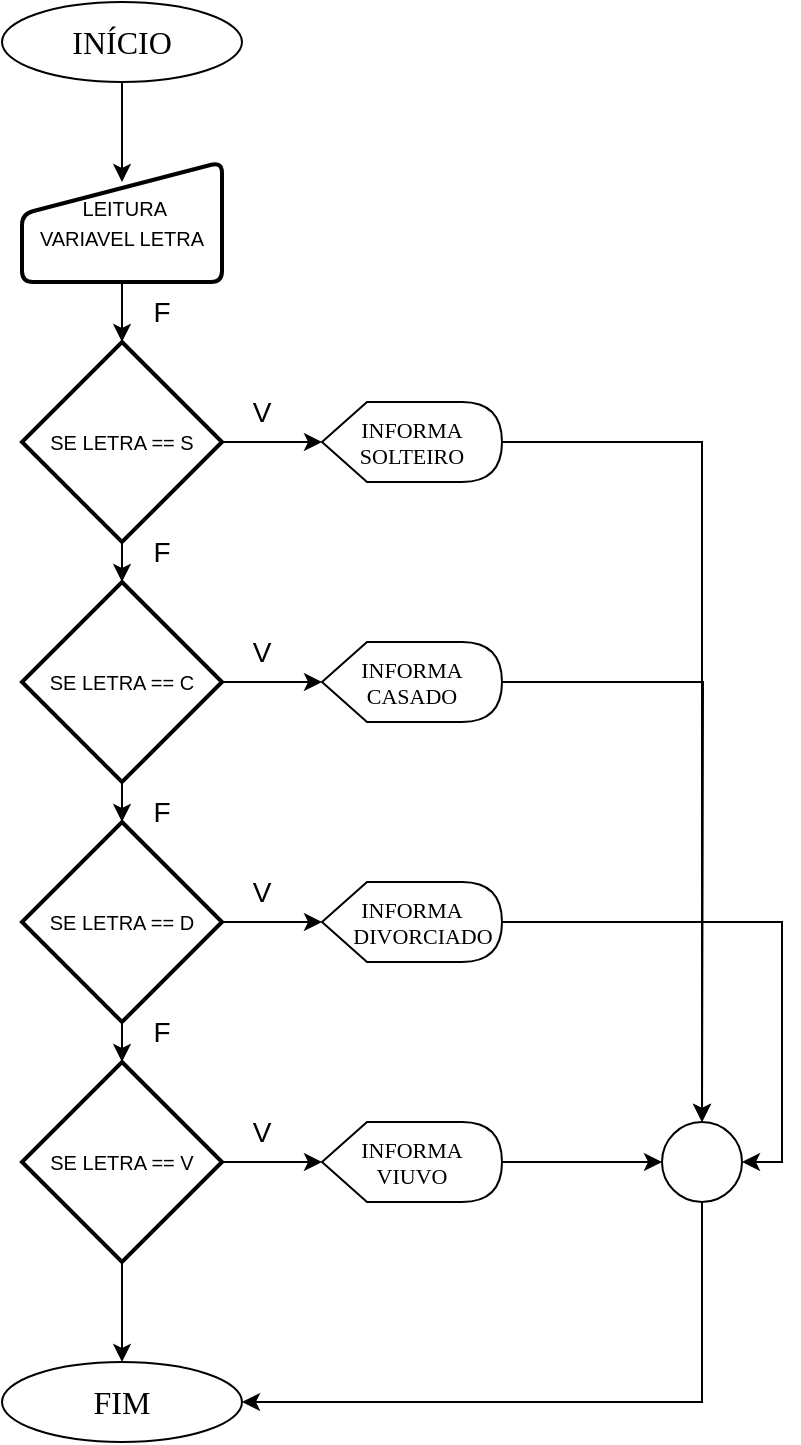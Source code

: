 <mxfile version="24.8.0">
  <diagram name="Página-1" id="J1MLA73qcCn-DmNAVhSQ">
    <mxGraphModel dx="1195" dy="650" grid="1" gridSize="10" guides="1" tooltips="1" connect="1" arrows="1" fold="1" page="1" pageScale="1" pageWidth="827" pageHeight="1169" math="0" shadow="0">
      <root>
        <mxCell id="0" />
        <mxCell id="1" parent="0" />
        <mxCell id="UZdyIf10ZG2hCtO2mgoP-14" value="" style="edgeStyle=orthogonalEdgeStyle;rounded=0;orthogonalLoop=1;jettySize=auto;html=1;" parent="1" source="UZdyIf10ZG2hCtO2mgoP-1" edge="1">
          <mxGeometry relative="1" as="geometry">
            <mxPoint x="420" y="170" as="targetPoint" />
          </mxGeometry>
        </mxCell>
        <mxCell id="UZdyIf10ZG2hCtO2mgoP-1" value="&lt;font size=&quot;3&quot; face=&quot;Times New Roman&quot;&gt;INÍCIO&lt;/font&gt;" style="ellipse;whiteSpace=wrap;html=1;" parent="1" vertex="1">
          <mxGeometry x="360" y="80" width="120" height="40" as="geometry" />
        </mxCell>
        <mxCell id="UZdyIf10ZG2hCtO2mgoP-2" value="&lt;font size=&quot;3&quot; face=&quot;Times New Roman&quot;&gt;FIM&lt;/font&gt;" style="ellipse;whiteSpace=wrap;html=1;" parent="1" vertex="1">
          <mxGeometry x="360" y="760" width="120" height="40" as="geometry" />
        </mxCell>
        <mxCell id="UZdyIf10ZG2hCtO2mgoP-15" value="" style="edgeStyle=orthogonalEdgeStyle;rounded=0;orthogonalLoop=1;jettySize=auto;html=1;" parent="1" source="UZdyIf10ZG2hCtO2mgoP-5" target="UZdyIf10ZG2hCtO2mgoP-8" edge="1">
          <mxGeometry relative="1" as="geometry" />
        </mxCell>
        <mxCell id="UZdyIf10ZG2hCtO2mgoP-5" value="&lt;font style=&quot;font-size: 10px;&quot;&gt;&amp;nbsp;&lt;/font&gt;&lt;font size=&quot;1&quot; style=&quot;&quot;&gt;L&lt;/font&gt;&lt;font size=&quot;1&quot; style=&quot;&quot;&gt;EITURA&lt;/font&gt;&lt;div&gt;&lt;font size=&quot;1&quot; style=&quot;&quot;&gt;VARIAVEL LETRA&lt;/font&gt;&lt;/div&gt;" style="html=1;strokeWidth=2;shape=manualInput;whiteSpace=wrap;rounded=1;size=26;arcSize=11;" parent="1" vertex="1">
          <mxGeometry x="370" y="160" width="100" height="60" as="geometry" />
        </mxCell>
        <mxCell id="23Pe55zhsIr4CrI0r66G-1" style="edgeStyle=orthogonalEdgeStyle;rounded=0;orthogonalLoop=1;jettySize=auto;html=1;exitX=1;exitY=0.5;exitDx=0;exitDy=0;exitPerimeter=0;entryX=0.5;entryY=0;entryDx=0;entryDy=0;" edge="1" parent="1" source="UZdyIf10ZG2hCtO2mgoP-6" target="UZdyIf10ZG2hCtO2mgoP-10">
          <mxGeometry relative="1" as="geometry" />
        </mxCell>
        <mxCell id="UZdyIf10ZG2hCtO2mgoP-6" value="&lt;font face=&quot;Times New Roman&quot; style=&quot;font-size: 11px;&quot;&gt;INFORMA&lt;/font&gt;&lt;div style=&quot;font-size: 11px;&quot;&gt;&lt;font face=&quot;auJy5g3nRt0Zqfw2Nj40&quot; style=&quot;font-size: 11px;&quot;&gt;SOLTEIRO&lt;/font&gt;&lt;/div&gt;" style="shape=display;whiteSpace=wrap;html=1;" parent="1" vertex="1">
          <mxGeometry x="520" y="280" width="90" height="40" as="geometry" />
        </mxCell>
        <mxCell id="UZdyIf10ZG2hCtO2mgoP-24" value="" style="edgeStyle=orthogonalEdgeStyle;rounded=0;orthogonalLoop=1;jettySize=auto;html=1;" parent="1" source="UZdyIf10ZG2hCtO2mgoP-8" target="UZdyIf10ZG2hCtO2mgoP-6" edge="1">
          <mxGeometry relative="1" as="geometry" />
        </mxCell>
        <mxCell id="UZdyIf10ZG2hCtO2mgoP-8" value="&lt;font style=&quot;font-size: 10px;&quot;&gt;SE LETRA == S&lt;/font&gt;" style="strokeWidth=2;html=1;shape=mxgraph.flowchart.decision;whiteSpace=wrap;" parent="1" vertex="1">
          <mxGeometry x="370" y="250" width="100" height="100" as="geometry" />
        </mxCell>
        <mxCell id="23Pe55zhsIr4CrI0r66G-5" style="edgeStyle=orthogonalEdgeStyle;rounded=0;orthogonalLoop=1;jettySize=auto;html=1;exitX=0.5;exitY=1;exitDx=0;exitDy=0;entryX=1;entryY=0.5;entryDx=0;entryDy=0;" edge="1" parent="1" source="UZdyIf10ZG2hCtO2mgoP-10" target="UZdyIf10ZG2hCtO2mgoP-2">
          <mxGeometry relative="1" as="geometry" />
        </mxCell>
        <mxCell id="UZdyIf10ZG2hCtO2mgoP-10" value="" style="ellipse;whiteSpace=wrap;html=1;aspect=fixed;" parent="1" vertex="1">
          <mxGeometry x="690" y="640" width="40" height="40" as="geometry" />
        </mxCell>
        <mxCell id="UZdyIf10ZG2hCtO2mgoP-25" value="" style="edgeStyle=orthogonalEdgeStyle;rounded=0;orthogonalLoop=1;jettySize=auto;html=1;" parent="1" source="UZdyIf10ZG2hCtO2mgoP-17" target="UZdyIf10ZG2hCtO2mgoP-22" edge="1">
          <mxGeometry relative="1" as="geometry" />
        </mxCell>
        <mxCell id="UZdyIf10ZG2hCtO2mgoP-17" value="&lt;font style=&quot;font-size: 10px;&quot;&gt;SE LETRA == C&lt;/font&gt;" style="strokeWidth=2;html=1;shape=mxgraph.flowchart.decision;whiteSpace=wrap;" parent="1" vertex="1">
          <mxGeometry x="370" y="370" width="100" height="100" as="geometry" />
        </mxCell>
        <mxCell id="UZdyIf10ZG2hCtO2mgoP-26" value="" style="edgeStyle=orthogonalEdgeStyle;rounded=0;orthogonalLoop=1;jettySize=auto;html=1;" parent="1" source="UZdyIf10ZG2hCtO2mgoP-18" target="UZdyIf10ZG2hCtO2mgoP-23" edge="1">
          <mxGeometry relative="1" as="geometry" />
        </mxCell>
        <mxCell id="UZdyIf10ZG2hCtO2mgoP-18" value="&lt;font style=&quot;font-size: 10px;&quot;&gt;SE LETRA == D&lt;/font&gt;" style="strokeWidth=2;html=1;shape=mxgraph.flowchart.decision;whiteSpace=wrap;" parent="1" vertex="1">
          <mxGeometry x="370" y="490" width="100" height="100" as="geometry" />
        </mxCell>
        <mxCell id="UZdyIf10ZG2hCtO2mgoP-20" style="edgeStyle=orthogonalEdgeStyle;rounded=0;orthogonalLoop=1;jettySize=auto;html=1;exitX=0.5;exitY=1;exitDx=0;exitDy=0;exitPerimeter=0;entryX=0.5;entryY=0;entryDx=0;entryDy=0;entryPerimeter=0;" parent="1" source="UZdyIf10ZG2hCtO2mgoP-8" target="UZdyIf10ZG2hCtO2mgoP-17" edge="1">
          <mxGeometry relative="1" as="geometry" />
        </mxCell>
        <mxCell id="UZdyIf10ZG2hCtO2mgoP-21" style="edgeStyle=orthogonalEdgeStyle;rounded=0;orthogonalLoop=1;jettySize=auto;html=1;exitX=0.5;exitY=1;exitDx=0;exitDy=0;exitPerimeter=0;entryX=0.5;entryY=0;entryDx=0;entryDy=0;entryPerimeter=0;" parent="1" source="UZdyIf10ZG2hCtO2mgoP-17" target="UZdyIf10ZG2hCtO2mgoP-18" edge="1">
          <mxGeometry relative="1" as="geometry" />
        </mxCell>
        <mxCell id="23Pe55zhsIr4CrI0r66G-2" style="edgeStyle=orthogonalEdgeStyle;rounded=0;orthogonalLoop=1;jettySize=auto;html=1;" edge="1" parent="1" source="UZdyIf10ZG2hCtO2mgoP-22">
          <mxGeometry relative="1" as="geometry">
            <mxPoint x="710" y="640" as="targetPoint" />
          </mxGeometry>
        </mxCell>
        <mxCell id="UZdyIf10ZG2hCtO2mgoP-22" value="&lt;font style=&quot;font-size: 11px;&quot; face=&quot;Times New Roman&quot;&gt;INFORMA&lt;/font&gt;&lt;div style=&quot;font-size: 11px;&quot;&gt;&lt;font style=&quot;font-size: 11px;&quot; face=&quot;rVZBAM1_C1D95SyzKNHQ&quot;&gt;CASADO&lt;/font&gt;&lt;/div&gt;" style="shape=display;whiteSpace=wrap;html=1;" parent="1" vertex="1">
          <mxGeometry x="520" y="400" width="90" height="40" as="geometry" />
        </mxCell>
        <mxCell id="23Pe55zhsIr4CrI0r66G-4" style="edgeStyle=orthogonalEdgeStyle;rounded=0;orthogonalLoop=1;jettySize=auto;html=1;exitX=1;exitY=0.5;exitDx=0;exitDy=0;exitPerimeter=0;entryX=1;entryY=0.5;entryDx=0;entryDy=0;" edge="1" parent="1" source="UZdyIf10ZG2hCtO2mgoP-23" target="UZdyIf10ZG2hCtO2mgoP-10">
          <mxGeometry relative="1" as="geometry" />
        </mxCell>
        <mxCell id="UZdyIf10ZG2hCtO2mgoP-23" value="&lt;font style=&quot;font-size: 11px;&quot; face=&quot;Times New Roman&quot;&gt;INFORMA&lt;/font&gt;&lt;div style=&quot;font-size: 11px;&quot;&gt;&lt;font face=&quot;_EokMeFtXdFAfzmfM6nO&quot;&gt;&amp;nbsp; &amp;nbsp; DIVORCIADO&lt;/font&gt;&lt;/div&gt;" style="shape=display;whiteSpace=wrap;html=1;" parent="1" vertex="1">
          <mxGeometry x="520" y="520" width="90" height="40" as="geometry" />
        </mxCell>
        <mxCell id="23Pe55zhsIr4CrI0r66G-3" style="edgeStyle=orthogonalEdgeStyle;rounded=0;orthogonalLoop=1;jettySize=auto;html=1;exitX=1;exitY=0.5;exitDx=0;exitDy=0;exitPerimeter=0;entryX=0;entryY=0.5;entryDx=0;entryDy=0;" edge="1" parent="1" source="UZdyIf10ZG2hCtO2mgoP-27" target="UZdyIf10ZG2hCtO2mgoP-10">
          <mxGeometry relative="1" as="geometry" />
        </mxCell>
        <mxCell id="UZdyIf10ZG2hCtO2mgoP-27" value="&lt;font style=&quot;font-size: 11px;&quot; face=&quot;Times New Roman&quot;&gt;INFORMA&lt;/font&gt;&lt;div style=&quot;font-size: 11px;&quot;&gt;&lt;font face=&quot;_EokMeFtXdFAfzmfM6nO&quot;&gt;VIUVO&lt;/font&gt;&lt;/div&gt;" style="shape=display;whiteSpace=wrap;html=1;" parent="1" vertex="1">
          <mxGeometry x="520" y="640" width="90" height="40" as="geometry" />
        </mxCell>
        <mxCell id="UZdyIf10ZG2hCtO2mgoP-42" style="edgeStyle=orthogonalEdgeStyle;rounded=0;orthogonalLoop=1;jettySize=auto;html=1;exitX=0.5;exitY=1;exitDx=0;exitDy=0;exitPerimeter=0;entryX=0.5;entryY=0;entryDx=0;entryDy=0;" parent="1" source="UZdyIf10ZG2hCtO2mgoP-28" target="UZdyIf10ZG2hCtO2mgoP-2" edge="1">
          <mxGeometry relative="1" as="geometry" />
        </mxCell>
        <mxCell id="UZdyIf10ZG2hCtO2mgoP-28" value="&lt;font style=&quot;font-size: 10px;&quot;&gt;SE LETRA == V&lt;/font&gt;" style="strokeWidth=2;html=1;shape=mxgraph.flowchart.decision;whiteSpace=wrap;" parent="1" vertex="1">
          <mxGeometry x="370" y="610" width="100" height="100" as="geometry" />
        </mxCell>
        <mxCell id="UZdyIf10ZG2hCtO2mgoP-29" style="edgeStyle=orthogonalEdgeStyle;rounded=0;orthogonalLoop=1;jettySize=auto;html=1;exitX=0.5;exitY=1;exitDx=0;exitDy=0;exitPerimeter=0;entryX=0.5;entryY=0;entryDx=0;entryDy=0;entryPerimeter=0;" parent="1" source="UZdyIf10ZG2hCtO2mgoP-18" target="UZdyIf10ZG2hCtO2mgoP-28" edge="1">
          <mxGeometry relative="1" as="geometry" />
        </mxCell>
        <mxCell id="UZdyIf10ZG2hCtO2mgoP-30" style="edgeStyle=orthogonalEdgeStyle;rounded=0;orthogonalLoop=1;jettySize=auto;html=1;exitX=1;exitY=0.5;exitDx=0;exitDy=0;exitPerimeter=0;entryX=0;entryY=0.5;entryDx=0;entryDy=0;entryPerimeter=0;" parent="1" source="UZdyIf10ZG2hCtO2mgoP-28" target="UZdyIf10ZG2hCtO2mgoP-27" edge="1">
          <mxGeometry relative="1" as="geometry" />
        </mxCell>
        <mxCell id="UZdyIf10ZG2hCtO2mgoP-33" value="&lt;font style=&quot;font-size: 14px;&quot;&gt;V&lt;/font&gt;" style="text;html=1;align=center;verticalAlign=middle;whiteSpace=wrap;rounded=0;" parent="1" vertex="1">
          <mxGeometry x="460" y="270" width="60" height="30" as="geometry" />
        </mxCell>
        <mxCell id="UZdyIf10ZG2hCtO2mgoP-34" value="&lt;font style=&quot;font-size: 14px;&quot;&gt;V&lt;/font&gt;" style="text;html=1;align=center;verticalAlign=middle;whiteSpace=wrap;rounded=0;" parent="1" vertex="1">
          <mxGeometry x="460" y="390" width="60" height="30" as="geometry" />
        </mxCell>
        <mxCell id="UZdyIf10ZG2hCtO2mgoP-35" value="&lt;font style=&quot;font-size: 14px;&quot;&gt;V&lt;/font&gt;" style="text;html=1;align=center;verticalAlign=middle;whiteSpace=wrap;rounded=0;" parent="1" vertex="1">
          <mxGeometry x="460" y="510" width="60" height="30" as="geometry" />
        </mxCell>
        <mxCell id="UZdyIf10ZG2hCtO2mgoP-36" value="&lt;font style=&quot;font-size: 14px;&quot;&gt;V&lt;/font&gt;" style="text;html=1;align=center;verticalAlign=middle;whiteSpace=wrap;rounded=0;" parent="1" vertex="1">
          <mxGeometry x="460" y="630" width="60" height="30" as="geometry" />
        </mxCell>
        <mxCell id="UZdyIf10ZG2hCtO2mgoP-37" value="&lt;font style=&quot;font-size: 14px;&quot;&gt;F&lt;/font&gt;" style="text;html=1;align=center;verticalAlign=middle;whiteSpace=wrap;rounded=0;" parent="1" vertex="1">
          <mxGeometry x="410" y="220" width="60" height="30" as="geometry" />
        </mxCell>
        <mxCell id="UZdyIf10ZG2hCtO2mgoP-38" value="&lt;font style=&quot;font-size: 14px;&quot;&gt;F&lt;/font&gt;" style="text;html=1;align=center;verticalAlign=middle;whiteSpace=wrap;rounded=0;" parent="1" vertex="1">
          <mxGeometry x="410" y="340" width="60" height="30" as="geometry" />
        </mxCell>
        <mxCell id="UZdyIf10ZG2hCtO2mgoP-39" value="&lt;font style=&quot;font-size: 14px;&quot;&gt;F&lt;/font&gt;" style="text;html=1;align=center;verticalAlign=middle;whiteSpace=wrap;rounded=0;" parent="1" vertex="1">
          <mxGeometry x="410" y="470" width="60" height="30" as="geometry" />
        </mxCell>
        <mxCell id="UZdyIf10ZG2hCtO2mgoP-40" value="&lt;font style=&quot;font-size: 14px;&quot;&gt;F&lt;/font&gt;" style="text;html=1;align=center;verticalAlign=middle;whiteSpace=wrap;rounded=0;" parent="1" vertex="1">
          <mxGeometry x="410" y="580" width="60" height="30" as="geometry" />
        </mxCell>
      </root>
    </mxGraphModel>
  </diagram>
</mxfile>
